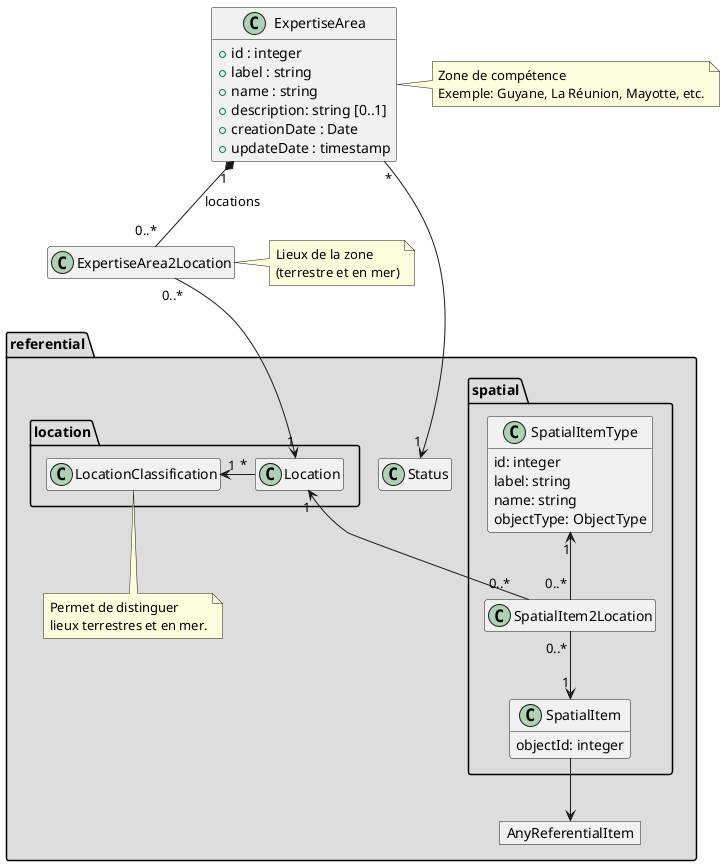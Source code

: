 @startuml
hide empty members

  class ExpertiseArea {
    + id : integer
    + label : string
    + name : string
    + description: string [0..1]
    + creationDate : Date
    + updateDate : timestamp
  }

  note right of ExpertiseArea: Zone de compétence\nExemple: Guyane, La Réunion, Mayotte, etc.

  class ExpertiseArea2Location

  note left: Lieux de la zone\n(terrestre et en mer)

  package referential #DDDDDD {

    class Status

    object AnyReferentialItem

    package location {
      class LocationClassification
      class Location

      LocationClassification "1" <-right- "*" Location

    }

    note bottom of LocationClassification: Permet de distinguer\nlieux terrestres et en mer.

    package spatial {
      class SpatialItemType {
        id: integer
        label: string
        name: string
        objectType: ObjectType
      }

      class SpatialItem2Location
      class SpatialItem {
        objectId: integer
      }


      SpatialItem2Location "0..*" -up-> "1" SpatialItemType
      SpatialItem2Location "0..*" --> "1" SpatialItem

      SpatialItem --> AnyReferentialItem
    }
  }

  ExpertiseArea "*" --> "1" Status
  ExpertiseArea "1" *-- "0..*" ExpertiseArea2Location: locations
  ExpertiseArea2Location "0..*" --> "1" Location

  SpatialItem2Location "0..*" -up-> "1" Location

}

@enduml
